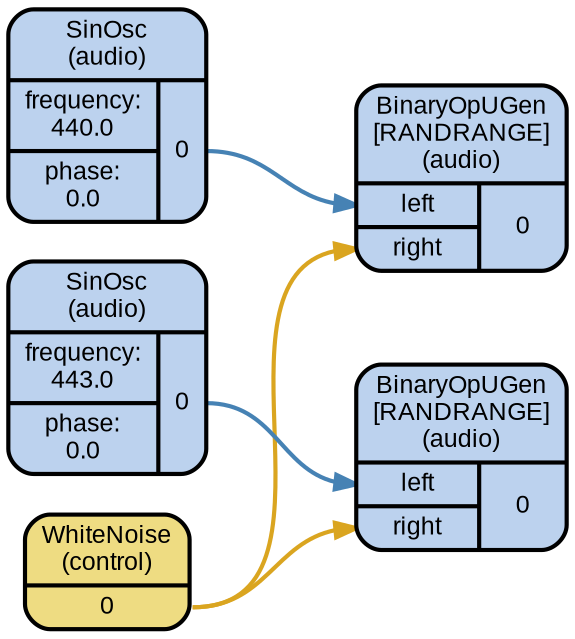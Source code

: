 digraph synthdef_4197e89de105e556e1d51757fed654b4 {
    graph [bgcolor=transparent,
        color=lightslategrey,
        dpi=72,
        fontname=Arial,
        outputorder=edgesfirst,
        overlap=prism,
        penwidth=2,
        rankdir=LR,
        ranksep=1,
        splines=spline,
        style="dotted, rounded"];
    node [fontname=Arial,
        fontsize=12,
        penwidth=2,
        shape=Mrecord,
        style="filled, rounded"];
    edge [penwidth=2];
    ugen_0 [fillcolor=lightsteelblue2,
        label="<f_0> SinOsc\n(audio) | { { <f_1_0_0> frequency:\n440.0 | <f_1_0_1> phase:\n0.0 } | { <f_1_1_0> 0 } }"];
    ugen_1 [fillcolor=lightgoldenrod2,
        label="<f_0> WhiteNoise\n(control) | { { <f_1_0_0> 0 } }"];
    ugen_2 [fillcolor=lightsteelblue2,
        label="<f_0> BinaryOpUGen\n[RANDRANGE]\n(audio) | { { <f_1_0_0> left | <f_1_0_1> right } | { <f_1_1_0> 0 } }"];
    ugen_3 [fillcolor=lightsteelblue2,
        label="<f_0> SinOsc\n(audio) | { { <f_1_0_0> frequency:\n443.0 | <f_1_0_1> phase:\n0.0 } | { <f_1_1_0> 0 } }"];
    ugen_4 [fillcolor=lightsteelblue2,
        label="<f_0> BinaryOpUGen\n[RANDRANGE]\n(audio) | { { <f_1_0_0> left | <f_1_0_1> right } | { <f_1_1_0> 0 } }"];
    ugen_0:f_1_1_0:e -> ugen_2:f_1_0_0:w [color=steelblue];
    ugen_1:f_1_0_0:e -> ugen_2:f_1_0_1:w [color=goldenrod];
    ugen_1:f_1_0_0:e -> ugen_4:f_1_0_1:w [color=goldenrod];
    ugen_3:f_1_1_0:e -> ugen_4:f_1_0_0:w [color=steelblue];
}